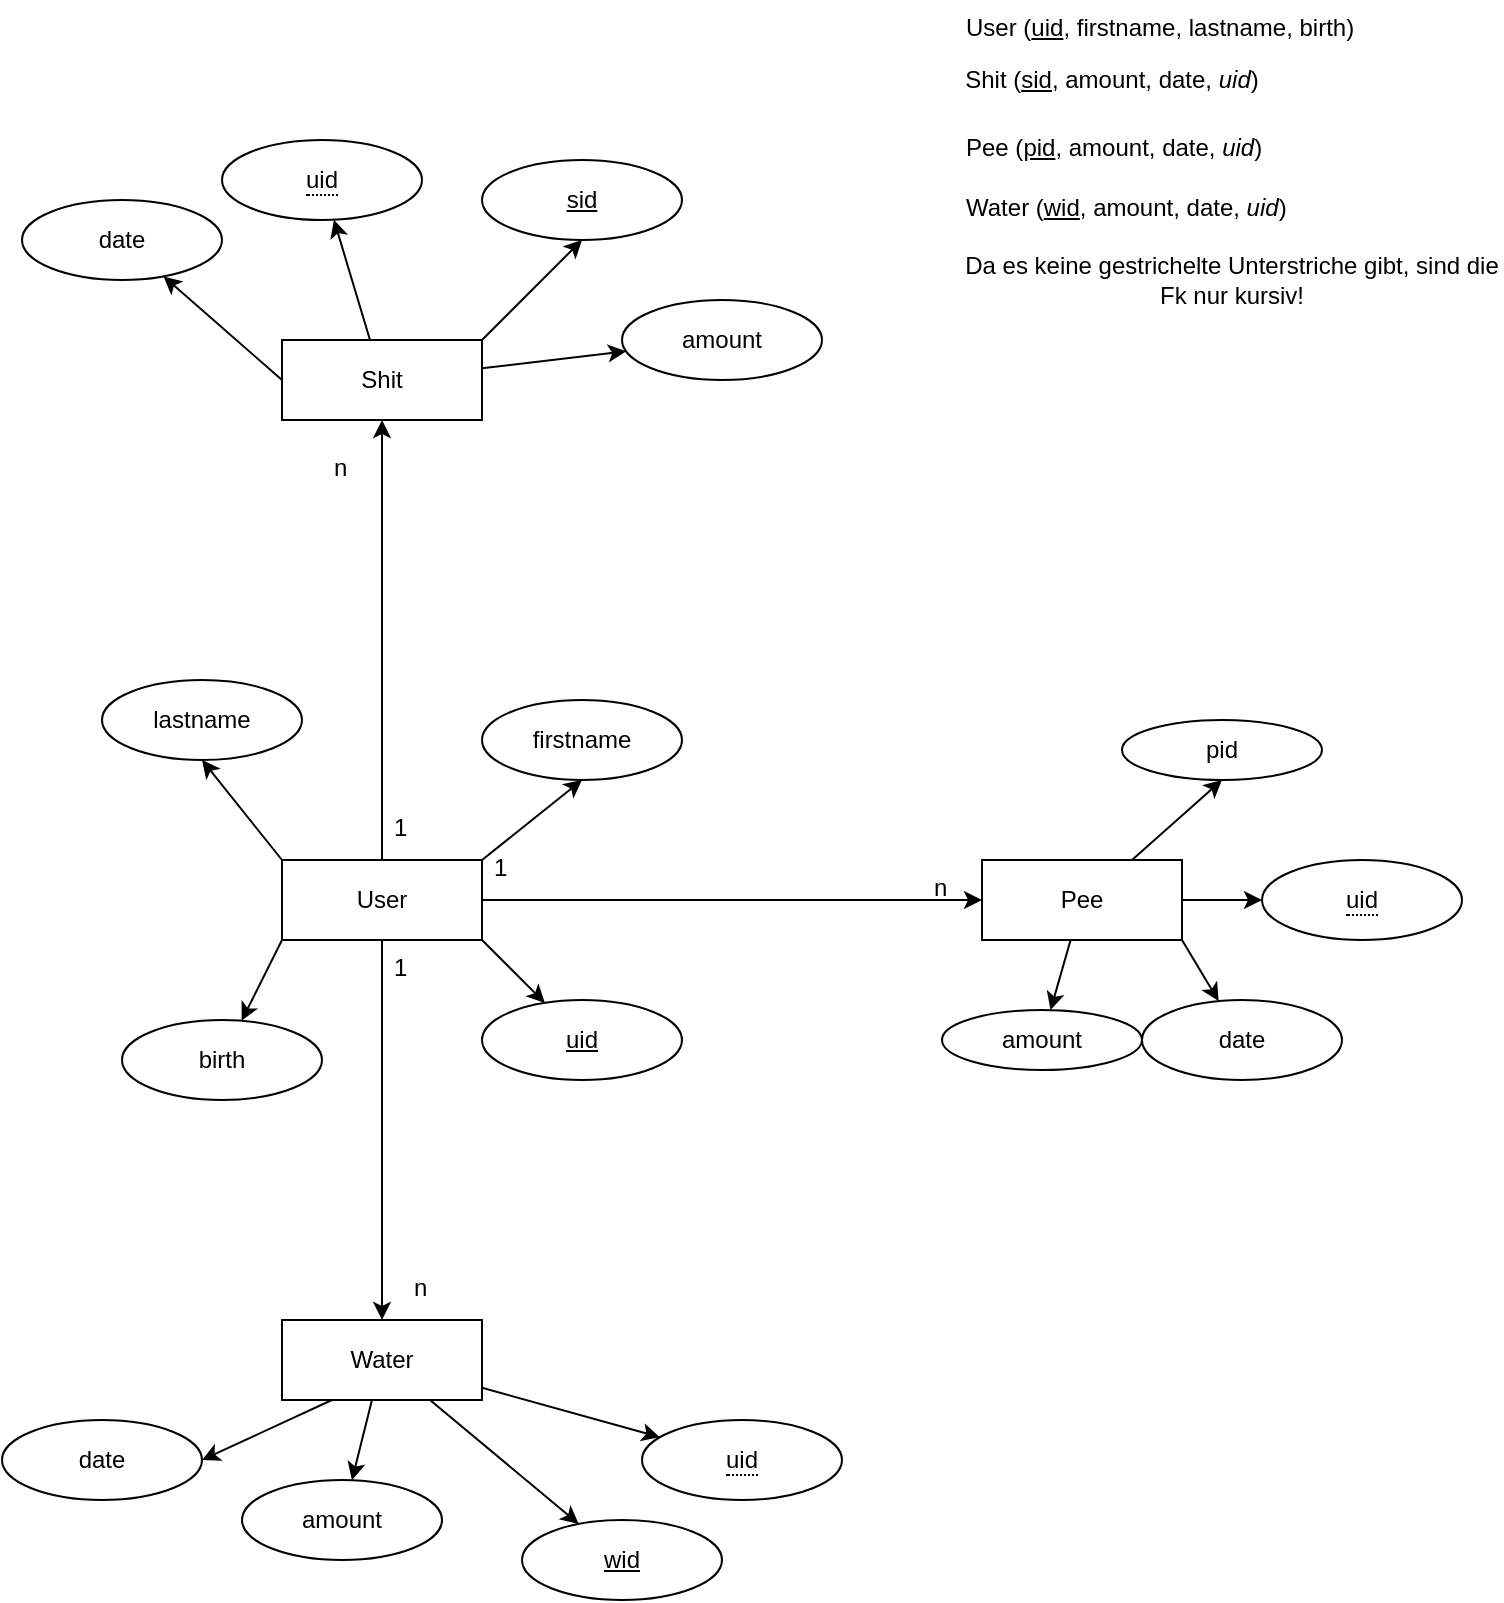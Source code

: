 <mxfile version="14.8.3" type="github">
  <diagram id="shyNUnFGkH95yPOg342h" name="Page-1">
    <mxGraphModel dx="868" dy="450" grid="1" gridSize="10" guides="1" tooltips="1" connect="1" arrows="1" fold="1" page="1" pageScale="1" pageWidth="827" pageHeight="1169" math="0" shadow="0">
      <root>
        <mxCell id="0" />
        <mxCell id="1" parent="0" />
        <mxCell id="lOX9jsM3rJMvj_CDqlID-8" value="" style="edgeStyle=orthogonalEdgeStyle;rounded=0;orthogonalLoop=1;jettySize=auto;html=1;" parent="1" source="lOX9jsM3rJMvj_CDqlID-1" target="lOX9jsM3rJMvj_CDqlID-2" edge="1">
          <mxGeometry relative="1" as="geometry" />
        </mxCell>
        <mxCell id="lOX9jsM3rJMvj_CDqlID-10" value="" style="edgeStyle=orthogonalEdgeStyle;rounded=0;orthogonalLoop=1;jettySize=auto;html=1;" parent="1" source="lOX9jsM3rJMvj_CDqlID-1" target="lOX9jsM3rJMvj_CDqlID-4" edge="1">
          <mxGeometry relative="1" as="geometry" />
        </mxCell>
        <mxCell id="lOX9jsM3rJMvj_CDqlID-54" style="rounded=0;orthogonalLoop=1;jettySize=auto;html=1;exitX=1;exitY=1;exitDx=0;exitDy=0;" parent="1" source="lOX9jsM3rJMvj_CDqlID-1" target="lOX9jsM3rJMvj_CDqlID-53" edge="1">
          <mxGeometry relative="1" as="geometry" />
        </mxCell>
        <mxCell id="lOX9jsM3rJMvj_CDqlID-56" style="rounded=0;orthogonalLoop=1;jettySize=auto;html=1;exitX=1;exitY=0;exitDx=0;exitDy=0;entryX=0.5;entryY=1;entryDx=0;entryDy=0;" parent="1" source="lOX9jsM3rJMvj_CDqlID-1" target="lOX9jsM3rJMvj_CDqlID-55" edge="1">
          <mxGeometry relative="1" as="geometry" />
        </mxCell>
        <mxCell id="lOX9jsM3rJMvj_CDqlID-58" style="rounded=0;orthogonalLoop=1;jettySize=auto;html=1;exitX=0;exitY=0;exitDx=0;exitDy=0;entryX=0.5;entryY=1;entryDx=0;entryDy=0;" parent="1" source="lOX9jsM3rJMvj_CDqlID-1" target="lOX9jsM3rJMvj_CDqlID-57" edge="1">
          <mxGeometry relative="1" as="geometry" />
        </mxCell>
        <mxCell id="lOX9jsM3rJMvj_CDqlID-60" style="rounded=0;orthogonalLoop=1;jettySize=auto;html=1;exitX=0;exitY=1;exitDx=0;exitDy=0;" parent="1" source="lOX9jsM3rJMvj_CDqlID-1" target="lOX9jsM3rJMvj_CDqlID-59" edge="1">
          <mxGeometry relative="1" as="geometry" />
        </mxCell>
        <mxCell id="lOX9jsM3rJMvj_CDqlID-63" style="edgeStyle=orthogonalEdgeStyle;rounded=0;orthogonalLoop=1;jettySize=auto;html=1;entryX=0;entryY=0.5;entryDx=0;entryDy=0;" parent="1" source="lOX9jsM3rJMvj_CDqlID-1" target="lOX9jsM3rJMvj_CDqlID-5" edge="1">
          <mxGeometry relative="1" as="geometry" />
        </mxCell>
        <mxCell id="lOX9jsM3rJMvj_CDqlID-1" value="User" style="whiteSpace=wrap;html=1;align=center;" parent="1" vertex="1">
          <mxGeometry x="180" y="460" width="100" height="40" as="geometry" />
        </mxCell>
        <mxCell id="lOX9jsM3rJMvj_CDqlID-24" value="" style="rounded=0;orthogonalLoop=1;jettySize=auto;html=1;" parent="1" source="lOX9jsM3rJMvj_CDqlID-2" target="lOX9jsM3rJMvj_CDqlID-23" edge="1">
          <mxGeometry relative="1" as="geometry" />
        </mxCell>
        <mxCell id="lOX9jsM3rJMvj_CDqlID-32" value="" style="rounded=0;orthogonalLoop=1;jettySize=auto;html=1;" parent="1" source="lOX9jsM3rJMvj_CDqlID-2" target="lOX9jsM3rJMvj_CDqlID-31" edge="1">
          <mxGeometry relative="1" as="geometry" />
        </mxCell>
        <mxCell id="lOX9jsM3rJMvj_CDqlID-47" value="" style="rounded=0;orthogonalLoop=1;jettySize=auto;html=1;exitX=0;exitY=0.5;exitDx=0;exitDy=0;" parent="1" source="lOX9jsM3rJMvj_CDqlID-2" target="lOX9jsM3rJMvj_CDqlID-46" edge="1">
          <mxGeometry relative="1" as="geometry" />
        </mxCell>
        <mxCell id="lOX9jsM3rJMvj_CDqlID-49" style="rounded=0;orthogonalLoop=1;jettySize=auto;html=1;exitX=1;exitY=0;exitDx=0;exitDy=0;entryX=0.5;entryY=1;entryDx=0;entryDy=0;" parent="1" source="lOX9jsM3rJMvj_CDqlID-2" target="lOX9jsM3rJMvj_CDqlID-48" edge="1">
          <mxGeometry relative="1" as="geometry" />
        </mxCell>
        <mxCell id="lOX9jsM3rJMvj_CDqlID-2" value="Shit" style="whiteSpace=wrap;html=1;align=center;" parent="1" vertex="1">
          <mxGeometry x="180" y="200" width="100" height="40" as="geometry" />
        </mxCell>
        <mxCell id="lOX9jsM3rJMvj_CDqlID-28" value="" style="rounded=0;orthogonalLoop=1;jettySize=auto;html=1;" parent="1" source="lOX9jsM3rJMvj_CDqlID-4" target="lOX9jsM3rJMvj_CDqlID-27" edge="1">
          <mxGeometry relative="1" as="geometry" />
        </mxCell>
        <mxCell id="lOX9jsM3rJMvj_CDqlID-36" value="" style="rounded=0;orthogonalLoop=1;jettySize=auto;html=1;" parent="1" source="lOX9jsM3rJMvj_CDqlID-4" target="lOX9jsM3rJMvj_CDqlID-35" edge="1">
          <mxGeometry relative="1" as="geometry" />
        </mxCell>
        <mxCell id="lOX9jsM3rJMvj_CDqlID-39" value="" style="rounded=0;orthogonalLoop=1;jettySize=auto;html=1;" parent="1" source="lOX9jsM3rJMvj_CDqlID-4" target="lOX9jsM3rJMvj_CDqlID-38" edge="1">
          <mxGeometry relative="1" as="geometry" />
        </mxCell>
        <mxCell id="lOX9jsM3rJMvj_CDqlID-41" style="rounded=0;orthogonalLoop=1;jettySize=auto;html=1;exitX=0.25;exitY=1;exitDx=0;exitDy=0;entryX=1;entryY=0.5;entryDx=0;entryDy=0;" parent="1" source="lOX9jsM3rJMvj_CDqlID-4" target="lOX9jsM3rJMvj_CDqlID-40" edge="1">
          <mxGeometry relative="1" as="geometry" />
        </mxCell>
        <mxCell id="lOX9jsM3rJMvj_CDqlID-4" value="Water" style="whiteSpace=wrap;html=1;align=center;" parent="1" vertex="1">
          <mxGeometry x="180" y="690" width="100" height="40" as="geometry" />
        </mxCell>
        <mxCell id="lOX9jsM3rJMvj_CDqlID-30" value="" style="orthogonalLoop=1;jettySize=auto;html=1;rounded=0;" parent="1" source="lOX9jsM3rJMvj_CDqlID-5" target="lOX9jsM3rJMvj_CDqlID-29" edge="1">
          <mxGeometry relative="1" as="geometry" />
        </mxCell>
        <mxCell id="lOX9jsM3rJMvj_CDqlID-34" value="" style="rounded=0;orthogonalLoop=1;jettySize=auto;html=1;" parent="1" source="lOX9jsM3rJMvj_CDqlID-5" target="lOX9jsM3rJMvj_CDqlID-33" edge="1">
          <mxGeometry relative="1" as="geometry" />
        </mxCell>
        <mxCell id="lOX9jsM3rJMvj_CDqlID-45" style="rounded=0;orthogonalLoop=1;jettySize=auto;html=1;exitX=1;exitY=1;exitDx=0;exitDy=0;" parent="1" source="lOX9jsM3rJMvj_CDqlID-5" target="lOX9jsM3rJMvj_CDqlID-44" edge="1">
          <mxGeometry relative="1" as="geometry" />
        </mxCell>
        <mxCell id="lOX9jsM3rJMvj_CDqlID-72" style="rounded=0;orthogonalLoop=1;jettySize=auto;html=1;exitX=0.75;exitY=0;exitDx=0;exitDy=0;entryX=0.5;entryY=1;entryDx=0;entryDy=0;" parent="1" source="lOX9jsM3rJMvj_CDqlID-5" target="lOX9jsM3rJMvj_CDqlID-50" edge="1">
          <mxGeometry relative="1" as="geometry" />
        </mxCell>
        <mxCell id="lOX9jsM3rJMvj_CDqlID-5" value="Pee" style="whiteSpace=wrap;html=1;align=center;" parent="1" vertex="1">
          <mxGeometry x="530" y="460" width="100" height="40" as="geometry" />
        </mxCell>
        <mxCell id="lOX9jsM3rJMvj_CDqlID-13" style="edgeStyle=orthogonalEdgeStyle;rounded=0;orthogonalLoop=1;jettySize=auto;html=1;exitX=0.5;exitY=1;exitDx=0;exitDy=0;" parent="1" edge="1">
          <mxGeometry relative="1" as="geometry">
            <mxPoint x="230" y="710" as="sourcePoint" />
            <mxPoint x="230" y="710" as="targetPoint" />
          </mxGeometry>
        </mxCell>
        <mxCell id="lOX9jsM3rJMvj_CDqlID-23" value="&lt;span style=&quot;border-bottom: 1px dotted&quot;&gt;uid&lt;/span&gt;" style="ellipse;whiteSpace=wrap;html=1;align=center;" parent="1" vertex="1">
          <mxGeometry x="150" y="100" width="100" height="40" as="geometry" />
        </mxCell>
        <mxCell id="lOX9jsM3rJMvj_CDqlID-27" value="&lt;span style=&quot;border-bottom: 1px dotted&quot;&gt;uid&lt;/span&gt;" style="ellipse;whiteSpace=wrap;html=1;align=center;" parent="1" vertex="1">
          <mxGeometry x="360" y="740" width="100" height="40" as="geometry" />
        </mxCell>
        <mxCell id="lOX9jsM3rJMvj_CDqlID-29" value="&lt;span style=&quot;border-bottom: 1px dotted&quot;&gt;uid&lt;/span&gt;" style="ellipse;whiteSpace=wrap;html=1;align=center;" parent="1" vertex="1">
          <mxGeometry x="670" y="460" width="100" height="40" as="geometry" />
        </mxCell>
        <mxCell id="lOX9jsM3rJMvj_CDqlID-31" value="amount" style="ellipse;whiteSpace=wrap;html=1;align=center;" parent="1" vertex="1">
          <mxGeometry x="350" y="180" width="100" height="40" as="geometry" />
        </mxCell>
        <mxCell id="lOX9jsM3rJMvj_CDqlID-33" value="amount" style="ellipse;whiteSpace=wrap;html=1;align=center;" parent="1" vertex="1">
          <mxGeometry x="510" y="535" width="100" height="30" as="geometry" />
        </mxCell>
        <mxCell id="lOX9jsM3rJMvj_CDqlID-35" value="amount" style="ellipse;whiteSpace=wrap;html=1;align=center;" parent="1" vertex="1">
          <mxGeometry x="160" y="770" width="100" height="40" as="geometry" />
        </mxCell>
        <mxCell id="lOX9jsM3rJMvj_CDqlID-38" value="&lt;u&gt;wid&lt;/u&gt;" style="ellipse;whiteSpace=wrap;html=1;align=center;" parent="1" vertex="1">
          <mxGeometry x="300" y="790" width="100" height="40" as="geometry" />
        </mxCell>
        <mxCell id="lOX9jsM3rJMvj_CDqlID-40" value="date" style="ellipse;whiteSpace=wrap;html=1;align=center;" parent="1" vertex="1">
          <mxGeometry x="40" y="740" width="100" height="40" as="geometry" />
        </mxCell>
        <mxCell id="lOX9jsM3rJMvj_CDqlID-44" value="date" style="ellipse;whiteSpace=wrap;html=1;align=center;" parent="1" vertex="1">
          <mxGeometry x="610" y="530" width="100" height="40" as="geometry" />
        </mxCell>
        <mxCell id="lOX9jsM3rJMvj_CDqlID-46" value="date" style="ellipse;whiteSpace=wrap;html=1;align=center;" parent="1" vertex="1">
          <mxGeometry x="50" y="130" width="100" height="40" as="geometry" />
        </mxCell>
        <mxCell id="lOX9jsM3rJMvj_CDqlID-48" value="&lt;u&gt;sid&lt;/u&gt;" style="ellipse;whiteSpace=wrap;html=1;align=center;" parent="1" vertex="1">
          <mxGeometry x="280" y="110" width="100" height="40" as="geometry" />
        </mxCell>
        <mxCell id="lOX9jsM3rJMvj_CDqlID-50" value="pid" style="ellipse;whiteSpace=wrap;html=1;align=center;" parent="1" vertex="1">
          <mxGeometry x="600" y="390" width="100" height="30" as="geometry" />
        </mxCell>
        <mxCell id="lOX9jsM3rJMvj_CDqlID-53" value="&lt;u&gt;uid&lt;/u&gt;" style="ellipse;whiteSpace=wrap;html=1;align=center;" parent="1" vertex="1">
          <mxGeometry x="280" y="530" width="100" height="40" as="geometry" />
        </mxCell>
        <mxCell id="lOX9jsM3rJMvj_CDqlID-55" value="firstname" style="ellipse;whiteSpace=wrap;html=1;align=center;" parent="1" vertex="1">
          <mxGeometry x="280" y="380" width="100" height="40" as="geometry" />
        </mxCell>
        <mxCell id="lOX9jsM3rJMvj_CDqlID-57" value="lastname" style="ellipse;whiteSpace=wrap;html=1;align=center;" parent="1" vertex="1">
          <mxGeometry x="90" y="370" width="100" height="40" as="geometry" />
        </mxCell>
        <mxCell id="lOX9jsM3rJMvj_CDqlID-59" value="birth" style="ellipse;whiteSpace=wrap;html=1;align=center;" parent="1" vertex="1">
          <mxGeometry x="100" y="540" width="100" height="40" as="geometry" />
        </mxCell>
        <mxCell id="lOX9jsM3rJMvj_CDqlID-64" value="1" style="text;strokeColor=none;fillColor=none;spacingLeft=4;spacingRight=4;overflow=hidden;rotatable=0;points=[[0,0.5],[1,0.5]];portConstraint=eastwest;fontSize=12;" parent="1" vertex="1">
          <mxGeometry x="280" y="450" width="40" height="30" as="geometry" />
        </mxCell>
        <mxCell id="lOX9jsM3rJMvj_CDqlID-66" value="1" style="text;strokeColor=none;fillColor=none;spacingLeft=4;spacingRight=4;overflow=hidden;rotatable=0;points=[[0,0.5],[1,0.5]];portConstraint=eastwest;fontSize=12;" parent="1" vertex="1">
          <mxGeometry x="230" y="500" width="40" height="30" as="geometry" />
        </mxCell>
        <mxCell id="lOX9jsM3rJMvj_CDqlID-67" value="1" style="text;strokeColor=none;fillColor=none;spacingLeft=4;spacingRight=4;overflow=hidden;rotatable=0;points=[[0,0.5],[1,0.5]];portConstraint=eastwest;fontSize=12;" parent="1" vertex="1">
          <mxGeometry x="230" y="430" width="40" height="30" as="geometry" />
        </mxCell>
        <mxCell id="lOX9jsM3rJMvj_CDqlID-69" value="n" style="text;strokeColor=none;fillColor=none;spacingLeft=4;spacingRight=4;overflow=hidden;rotatable=0;points=[[0,0.5],[1,0.5]];portConstraint=eastwest;fontSize=12;" parent="1" vertex="1">
          <mxGeometry x="240" y="660" width="40" height="30" as="geometry" />
        </mxCell>
        <mxCell id="lOX9jsM3rJMvj_CDqlID-70" value="n" style="text;strokeColor=none;fillColor=none;spacingLeft=4;spacingRight=4;overflow=hidden;rotatable=0;points=[[0,0.5],[1,0.5]];portConstraint=eastwest;fontSize=12;" parent="1" vertex="1">
          <mxGeometry x="200" y="250" width="40" height="30" as="geometry" />
        </mxCell>
        <mxCell id="lOX9jsM3rJMvj_CDqlID-71" value="n" style="text;strokeColor=none;fillColor=none;spacingLeft=4;spacingRight=4;overflow=hidden;rotatable=0;points=[[0,0.5],[1,0.5]];portConstraint=eastwest;fontSize=12;" parent="1" vertex="1">
          <mxGeometry x="500" y="460" width="40" height="30" as="geometry" />
        </mxCell>
        <mxCell id="l8VReH4v9SIAuaTgrEP8-1" value="Shit (&lt;u&gt;sid&lt;/u&gt;, amount, date, &lt;i&gt;uid&lt;/i&gt;)" style="text;html=1;strokeColor=none;fillColor=none;align=center;verticalAlign=middle;whiteSpace=wrap;rounded=0;" vertex="1" parent="1">
          <mxGeometry x="500" y="60" width="190" height="20" as="geometry" />
        </mxCell>
        <mxCell id="l8VReH4v9SIAuaTgrEP8-2" value="User (&lt;u&gt;uid&lt;/u&gt;, firstname, lastname, birth)" style="text;whiteSpace=wrap;html=1;" vertex="1" parent="1">
          <mxGeometry x="520" y="30" width="210" height="30" as="geometry" />
        </mxCell>
        <mxCell id="l8VReH4v9SIAuaTgrEP8-3" value="Pee (&lt;u&gt;pid&lt;/u&gt;, amount, date, &lt;i&gt;uid&lt;/i&gt;)" style="text;whiteSpace=wrap;html=1;" vertex="1" parent="1">
          <mxGeometry x="520" y="90" width="170" height="30" as="geometry" />
        </mxCell>
        <mxCell id="l8VReH4v9SIAuaTgrEP8-4" value="Water (&lt;u&gt;wid&lt;/u&gt;, amount, date, &lt;i&gt;uid&lt;/i&gt;)" style="text;whiteSpace=wrap;html=1;" vertex="1" parent="1">
          <mxGeometry x="520" y="120" width="170" height="30" as="geometry" />
        </mxCell>
        <mxCell id="l8VReH4v9SIAuaTgrEP8-8" value="Da es keine gestrichelte Unterstriche gibt, sind die Fk nur kursiv!" style="text;html=1;strokeColor=none;fillColor=none;align=center;verticalAlign=middle;whiteSpace=wrap;rounded=0;" vertex="1" parent="1">
          <mxGeometry x="520" y="160" width="270" height="20" as="geometry" />
        </mxCell>
      </root>
    </mxGraphModel>
  </diagram>
</mxfile>
